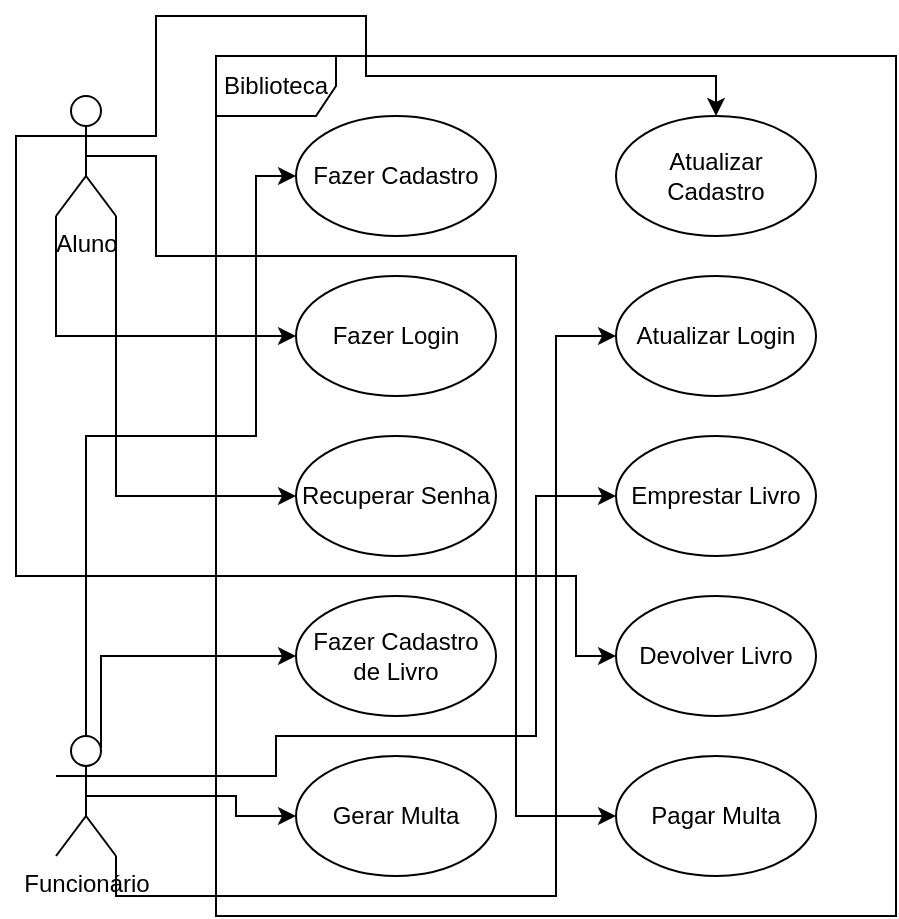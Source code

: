 <mxfile version="23.1.2" type="github">
  <diagram name="Página-1" id="S-2TemtB576XGO0lVmWD">
    <mxGraphModel dx="1009" dy="589" grid="1" gridSize="10" guides="1" tooltips="1" connect="1" arrows="1" fold="1" page="1" pageScale="1" pageWidth="827" pageHeight="1169" math="0" shadow="0">
      <root>
        <mxCell id="0" />
        <mxCell id="1" parent="0" />
        <mxCell id="Fo586u4gh08tBJPbsl_P-27" style="edgeStyle=orthogonalEdgeStyle;rounded=0;orthogonalLoop=1;jettySize=auto;html=1;exitX=0;exitY=1;exitDx=0;exitDy=0;exitPerimeter=0;entryX=0;entryY=0.5;entryDx=0;entryDy=0;" edge="1" parent="1" source="Fo586u4gh08tBJPbsl_P-1" target="Fo586u4gh08tBJPbsl_P-19">
          <mxGeometry relative="1" as="geometry" />
        </mxCell>
        <mxCell id="Fo586u4gh08tBJPbsl_P-28" style="edgeStyle=orthogonalEdgeStyle;rounded=0;orthogonalLoop=1;jettySize=auto;html=1;exitX=1;exitY=1;exitDx=0;exitDy=0;exitPerimeter=0;entryX=0;entryY=0.5;entryDx=0;entryDy=0;" edge="1" parent="1" source="Fo586u4gh08tBJPbsl_P-1" target="Fo586u4gh08tBJPbsl_P-20">
          <mxGeometry relative="1" as="geometry" />
        </mxCell>
        <mxCell id="Fo586u4gh08tBJPbsl_P-31" style="edgeStyle=orthogonalEdgeStyle;rounded=0;orthogonalLoop=1;jettySize=auto;html=1;exitX=0;exitY=0.333;exitDx=0;exitDy=0;exitPerimeter=0;entryX=0;entryY=0.5;entryDx=0;entryDy=0;" edge="1" parent="1" source="Fo586u4gh08tBJPbsl_P-1" target="Fo586u4gh08tBJPbsl_P-14">
          <mxGeometry relative="1" as="geometry">
            <Array as="points">
              <mxPoint x="130" y="140" />
              <mxPoint x="130" y="360" />
              <mxPoint x="410" y="360" />
              <mxPoint x="410" y="400" />
            </Array>
          </mxGeometry>
        </mxCell>
        <mxCell id="Fo586u4gh08tBJPbsl_P-33" style="edgeStyle=orthogonalEdgeStyle;rounded=0;orthogonalLoop=1;jettySize=auto;html=1;exitX=1;exitY=0.333;exitDx=0;exitDy=0;exitPerimeter=0;entryX=0.5;entryY=0;entryDx=0;entryDy=0;" edge="1" parent="1" source="Fo586u4gh08tBJPbsl_P-1" target="Fo586u4gh08tBJPbsl_P-17">
          <mxGeometry relative="1" as="geometry">
            <Array as="points">
              <mxPoint x="200" y="140" />
              <mxPoint x="200" y="80" />
              <mxPoint x="305" y="80" />
              <mxPoint x="305" y="110" />
              <mxPoint x="480" y="110" />
            </Array>
          </mxGeometry>
        </mxCell>
        <mxCell id="Fo586u4gh08tBJPbsl_P-34" style="edgeStyle=orthogonalEdgeStyle;rounded=0;orthogonalLoop=1;jettySize=auto;html=1;exitX=0.5;exitY=0.5;exitDx=0;exitDy=0;exitPerimeter=0;entryX=0;entryY=0.5;entryDx=0;entryDy=0;" edge="1" parent="1" source="Fo586u4gh08tBJPbsl_P-1" target="Fo586u4gh08tBJPbsl_P-22">
          <mxGeometry relative="1" as="geometry">
            <Array as="points">
              <mxPoint x="200" y="150" />
              <mxPoint x="200" y="200" />
              <mxPoint x="380" y="200" />
              <mxPoint x="380" y="480" />
            </Array>
          </mxGeometry>
        </mxCell>
        <mxCell id="Fo586u4gh08tBJPbsl_P-1" value="Aluno" style="shape=umlActor;verticalLabelPosition=bottom;verticalAlign=top;html=1;" vertex="1" parent="1">
          <mxGeometry x="150" y="120" width="30" height="60" as="geometry" />
        </mxCell>
        <mxCell id="Fo586u4gh08tBJPbsl_P-2" value="Biblioteca" style="shape=umlFrame;whiteSpace=wrap;html=1;pointerEvents=0;" vertex="1" parent="1">
          <mxGeometry x="230" y="100" width="340" height="430" as="geometry" />
        </mxCell>
        <mxCell id="Fo586u4gh08tBJPbsl_P-8" value="Gerar Multa" style="ellipse;whiteSpace=wrap;html=1;" vertex="1" parent="1">
          <mxGeometry x="270" y="450" width="100" height="60" as="geometry" />
        </mxCell>
        <mxCell id="Fo586u4gh08tBJPbsl_P-14" value="Devolver Livro" style="ellipse;whiteSpace=wrap;html=1;" vertex="1" parent="1">
          <mxGeometry x="430" y="370" width="100" height="60" as="geometry" />
        </mxCell>
        <mxCell id="Fo586u4gh08tBJPbsl_P-15" value="Emprestar Livro" style="ellipse;whiteSpace=wrap;html=1;" vertex="1" parent="1">
          <mxGeometry x="430" y="290" width="100" height="60" as="geometry" />
        </mxCell>
        <mxCell id="Fo586u4gh08tBJPbsl_P-16" value="Atualizar Login" style="ellipse;whiteSpace=wrap;html=1;" vertex="1" parent="1">
          <mxGeometry x="430" y="210" width="100" height="60" as="geometry" />
        </mxCell>
        <mxCell id="Fo586u4gh08tBJPbsl_P-17" value="Atualizar Cadastro" style="ellipse;whiteSpace=wrap;html=1;" vertex="1" parent="1">
          <mxGeometry x="430" y="130" width="100" height="60" as="geometry" />
        </mxCell>
        <mxCell id="Fo586u4gh08tBJPbsl_P-18" value="Fazer Cadastro" style="ellipse;whiteSpace=wrap;html=1;" vertex="1" parent="1">
          <mxGeometry x="270" y="130" width="100" height="60" as="geometry" />
        </mxCell>
        <mxCell id="Fo586u4gh08tBJPbsl_P-19" value="Fazer Login" style="ellipse;whiteSpace=wrap;html=1;" vertex="1" parent="1">
          <mxGeometry x="270" y="210" width="100" height="60" as="geometry" />
        </mxCell>
        <mxCell id="Fo586u4gh08tBJPbsl_P-20" value="Recuperar Senha" style="ellipse;whiteSpace=wrap;html=1;" vertex="1" parent="1">
          <mxGeometry x="270" y="290" width="100" height="60" as="geometry" />
        </mxCell>
        <mxCell id="Fo586u4gh08tBJPbsl_P-21" value="Fazer Cadastro&lt;br&gt;de Livro" style="ellipse;whiteSpace=wrap;html=1;" vertex="1" parent="1">
          <mxGeometry x="270" y="370" width="100" height="60" as="geometry" />
        </mxCell>
        <mxCell id="Fo586u4gh08tBJPbsl_P-22" value="Pagar Multa" style="ellipse;whiteSpace=wrap;html=1;" vertex="1" parent="1">
          <mxGeometry x="430" y="450" width="100" height="60" as="geometry" />
        </mxCell>
        <mxCell id="Fo586u4gh08tBJPbsl_P-25" style="edgeStyle=orthogonalEdgeStyle;rounded=0;orthogonalLoop=1;jettySize=auto;html=1;exitX=0.5;exitY=0;exitDx=0;exitDy=0;exitPerimeter=0;entryX=0;entryY=0.5;entryDx=0;entryDy=0;" edge="1" parent="1" source="Fo586u4gh08tBJPbsl_P-23" target="Fo586u4gh08tBJPbsl_P-18">
          <mxGeometry relative="1" as="geometry">
            <Array as="points">
              <mxPoint x="165" y="290" />
              <mxPoint x="250" y="290" />
              <mxPoint x="250" y="160" />
            </Array>
          </mxGeometry>
        </mxCell>
        <mxCell id="Fo586u4gh08tBJPbsl_P-26" style="edgeStyle=orthogonalEdgeStyle;rounded=0;orthogonalLoop=1;jettySize=auto;html=1;exitX=0.75;exitY=0.1;exitDx=0;exitDy=0;exitPerimeter=0;entryX=0;entryY=0.5;entryDx=0;entryDy=0;" edge="1" parent="1" source="Fo586u4gh08tBJPbsl_P-23" target="Fo586u4gh08tBJPbsl_P-21">
          <mxGeometry relative="1" as="geometry">
            <Array as="points">
              <mxPoint x="173" y="400" />
            </Array>
          </mxGeometry>
        </mxCell>
        <mxCell id="Fo586u4gh08tBJPbsl_P-29" style="edgeStyle=orthogonalEdgeStyle;rounded=0;orthogonalLoop=1;jettySize=auto;html=1;exitX=1;exitY=0.333;exitDx=0;exitDy=0;exitPerimeter=0;entryX=0;entryY=0.5;entryDx=0;entryDy=0;" edge="1" parent="1" source="Fo586u4gh08tBJPbsl_P-23" target="Fo586u4gh08tBJPbsl_P-15">
          <mxGeometry relative="1" as="geometry">
            <Array as="points">
              <mxPoint x="260" y="460" />
              <mxPoint x="260" y="440" />
              <mxPoint x="390" y="440" />
              <mxPoint x="390" y="320" />
            </Array>
          </mxGeometry>
        </mxCell>
        <mxCell id="Fo586u4gh08tBJPbsl_P-30" style="edgeStyle=orthogonalEdgeStyle;rounded=0;orthogonalLoop=1;jettySize=auto;html=1;exitX=0.5;exitY=0.5;exitDx=0;exitDy=0;exitPerimeter=0;entryX=0;entryY=0.5;entryDx=0;entryDy=0;" edge="1" parent="1" source="Fo586u4gh08tBJPbsl_P-23" target="Fo586u4gh08tBJPbsl_P-8">
          <mxGeometry relative="1" as="geometry">
            <Array as="points">
              <mxPoint x="240" y="470" />
              <mxPoint x="240" y="480" />
            </Array>
          </mxGeometry>
        </mxCell>
        <mxCell id="Fo586u4gh08tBJPbsl_P-32" style="edgeStyle=orthogonalEdgeStyle;rounded=0;orthogonalLoop=1;jettySize=auto;html=1;exitX=1;exitY=1;exitDx=0;exitDy=0;exitPerimeter=0;entryX=0;entryY=0.5;entryDx=0;entryDy=0;" edge="1" parent="1" source="Fo586u4gh08tBJPbsl_P-23" target="Fo586u4gh08tBJPbsl_P-16">
          <mxGeometry relative="1" as="geometry">
            <Array as="points">
              <mxPoint x="180" y="520" />
              <mxPoint x="400" y="520" />
              <mxPoint x="400" y="240" />
            </Array>
          </mxGeometry>
        </mxCell>
        <mxCell id="Fo586u4gh08tBJPbsl_P-23" value="Funcionário" style="shape=umlActor;verticalLabelPosition=bottom;verticalAlign=top;html=1;" vertex="1" parent="1">
          <mxGeometry x="150" y="440" width="30" height="60" as="geometry" />
        </mxCell>
      </root>
    </mxGraphModel>
  </diagram>
</mxfile>
